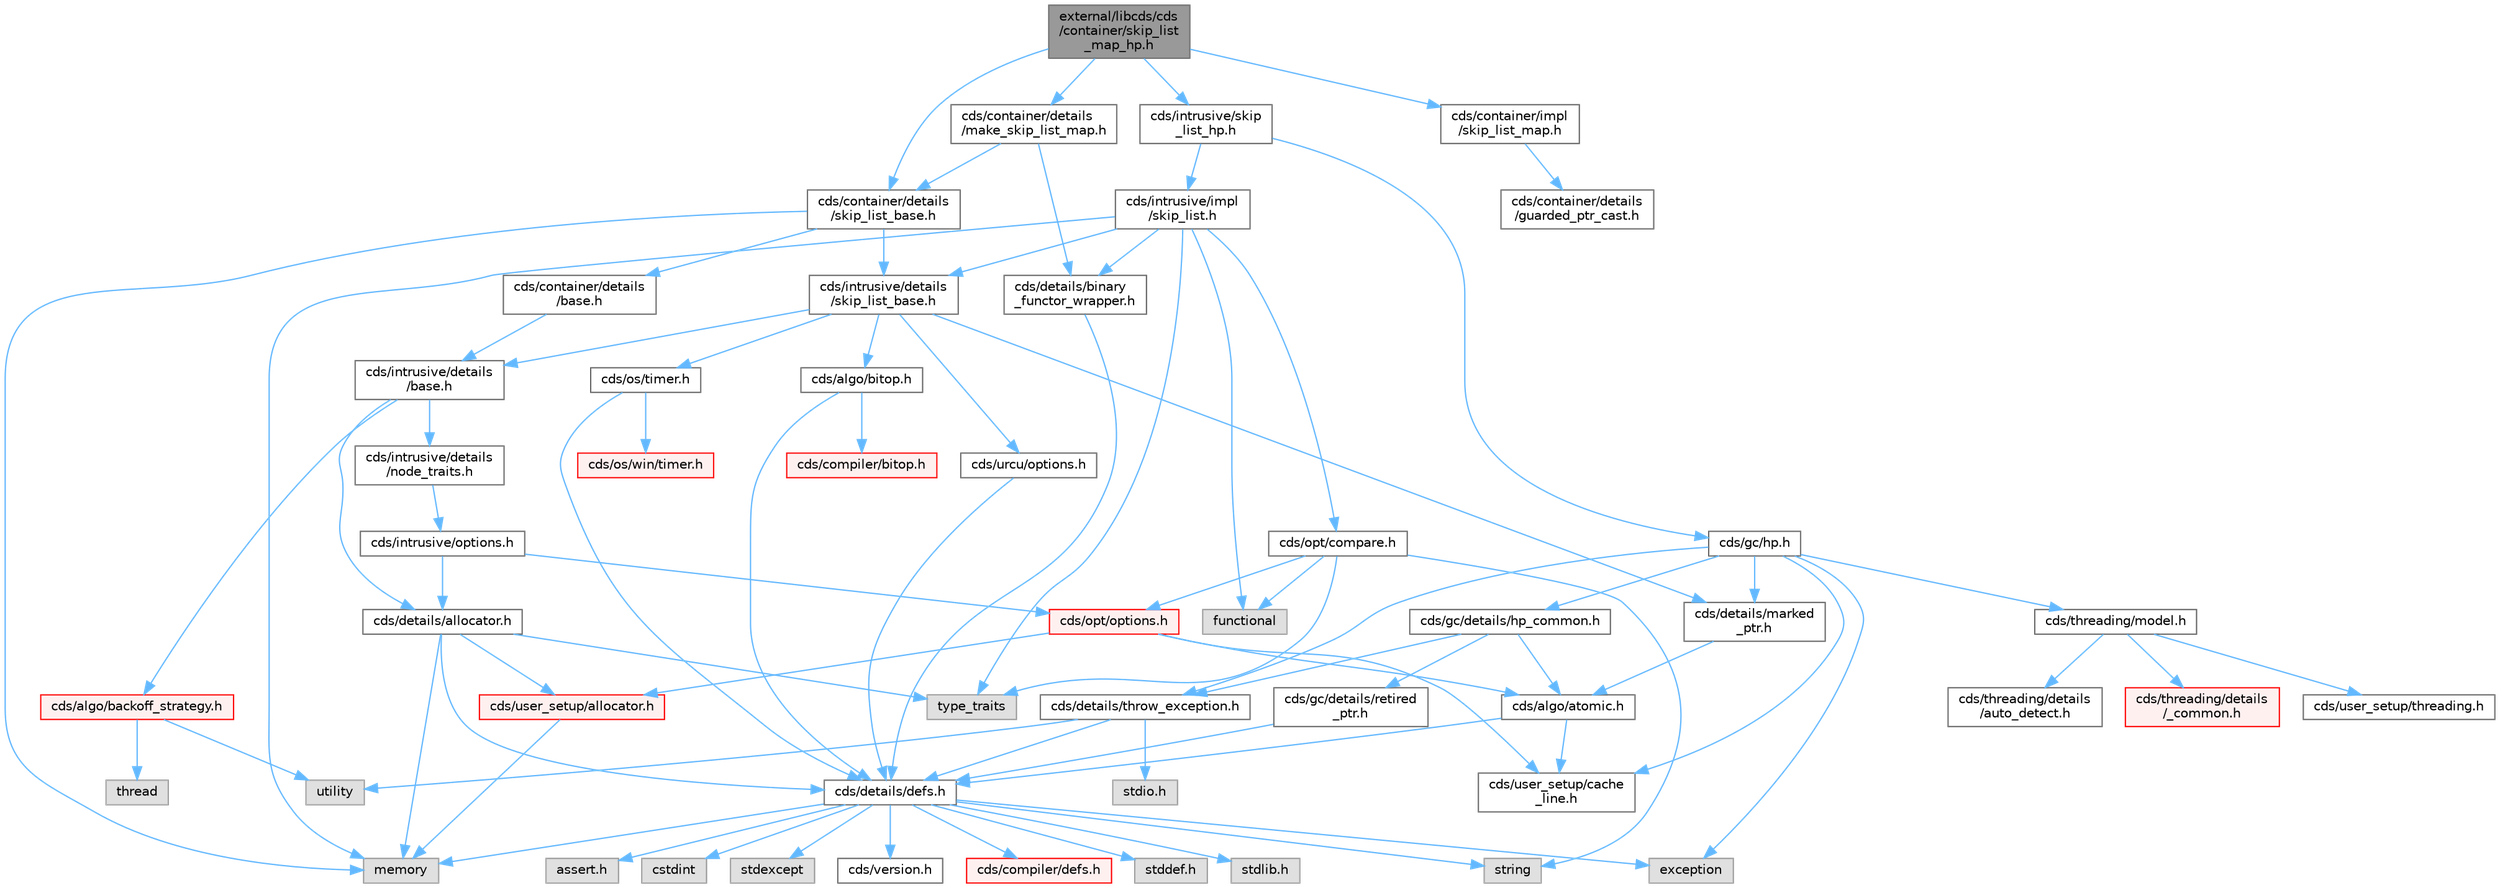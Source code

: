 digraph "external/libcds/cds/container/skip_list_map_hp.h"
{
 // LATEX_PDF_SIZE
  bgcolor="transparent";
  edge [fontname=Helvetica,fontsize=10,labelfontname=Helvetica,labelfontsize=10];
  node [fontname=Helvetica,fontsize=10,shape=box,height=0.2,width=0.4];
  Node1 [id="Node000001",label="external/libcds/cds\l/container/skip_list\l_map_hp.h",height=0.2,width=0.4,color="gray40", fillcolor="grey60", style="filled", fontcolor="black",tooltip=" "];
  Node1 -> Node2 [id="edge80_Node000001_Node000002",color="steelblue1",style="solid",tooltip=" "];
  Node2 [id="Node000002",label="cds/container/details\l/skip_list_base.h",height=0.2,width=0.4,color="grey40", fillcolor="white", style="filled",URL="$container_2details_2skip__list__base_8h.html",tooltip=" "];
  Node2 -> Node3 [id="edge81_Node000002_Node000003",color="steelblue1",style="solid",tooltip=" "];
  Node3 [id="Node000003",label="cds/intrusive/details\l/skip_list_base.h",height=0.2,width=0.4,color="grey40", fillcolor="white", style="filled",URL="$intrusive_2details_2skip__list__base_8h.html",tooltip=" "];
  Node3 -> Node4 [id="edge82_Node000003_Node000004",color="steelblue1",style="solid",tooltip=" "];
  Node4 [id="Node000004",label="cds/intrusive/details\l/base.h",height=0.2,width=0.4,color="grey40", fillcolor="white", style="filled",URL="$external_2libcds_2cds_2intrusive_2details_2base_8h.html",tooltip=" "];
  Node4 -> Node5 [id="edge83_Node000004_Node000005",color="steelblue1",style="solid",tooltip=" "];
  Node5 [id="Node000005",label="cds/intrusive/details\l/node_traits.h",height=0.2,width=0.4,color="grey40", fillcolor="white", style="filled",URL="$node__traits_8h.html",tooltip=" "];
  Node5 -> Node6 [id="edge84_Node000005_Node000006",color="steelblue1",style="solid",tooltip=" "];
  Node6 [id="Node000006",label="cds/intrusive/options.h",height=0.2,width=0.4,color="grey40", fillcolor="white", style="filled",URL="$intrusive_2options_8h.html",tooltip=" "];
  Node6 -> Node7 [id="edge85_Node000006_Node000007",color="steelblue1",style="solid",tooltip=" "];
  Node7 [id="Node000007",label="cds/opt/options.h",height=0.2,width=0.4,color="red", fillcolor="#FFF0F0", style="filled",URL="$opt_2options_8h.html",tooltip=" "];
  Node7 -> Node23 [id="edge86_Node000007_Node000023",color="steelblue1",style="solid",tooltip=" "];
  Node23 [id="Node000023",label="cds/user_setup/allocator.h",height=0.2,width=0.4,color="red", fillcolor="#FFF0F0", style="filled",URL="$external_2libcds_2cds_2user__setup_2allocator_8h.html",tooltip="Default implementation of allocator classes."];
  Node23 -> Node18 [id="edge87_Node000023_Node000018",color="steelblue1",style="solid",tooltip=" "];
  Node18 [id="Node000018",label="memory",height=0.2,width=0.4,color="grey60", fillcolor="#E0E0E0", style="filled",tooltip=" "];
  Node7 -> Node38 [id="edge88_Node000007_Node000038",color="steelblue1",style="solid",tooltip=" "];
  Node38 [id="Node000038",label="cds/user_setup/cache\l_line.h",height=0.2,width=0.4,color="grey40", fillcolor="white", style="filled",URL="$cache__line_8h.html",tooltip="Cache-line size definition"];
  Node7 -> Node39 [id="edge89_Node000007_Node000039",color="steelblue1",style="solid",tooltip=" "];
  Node39 [id="Node000039",label="cds/algo/atomic.h",height=0.2,width=0.4,color="grey40", fillcolor="white", style="filled",URL="$external_2libcds_2cds_2algo_2atomic_8h.html",tooltip=" "];
  Node39 -> Node10 [id="edge90_Node000039_Node000010",color="steelblue1",style="solid",tooltip=" "];
  Node10 [id="Node000010",label="cds/details/defs.h",height=0.2,width=0.4,color="grey40", fillcolor="white", style="filled",URL="$details_2defs_8h.html",tooltip=" "];
  Node10 -> Node11 [id="edge91_Node000010_Node000011",color="steelblue1",style="solid",tooltip=" "];
  Node11 [id="Node000011",label="stddef.h",height=0.2,width=0.4,color="grey60", fillcolor="#E0E0E0", style="filled",tooltip=" "];
  Node10 -> Node12 [id="edge92_Node000010_Node000012",color="steelblue1",style="solid",tooltip=" "];
  Node12 [id="Node000012",label="stdlib.h",height=0.2,width=0.4,color="grey60", fillcolor="#E0E0E0", style="filled",tooltip=" "];
  Node10 -> Node13 [id="edge93_Node000010_Node000013",color="steelblue1",style="solid",tooltip=" "];
  Node13 [id="Node000013",label="assert.h",height=0.2,width=0.4,color="grey60", fillcolor="#E0E0E0", style="filled",tooltip=" "];
  Node10 -> Node14 [id="edge94_Node000010_Node000014",color="steelblue1",style="solid",tooltip=" "];
  Node14 [id="Node000014",label="cstdint",height=0.2,width=0.4,color="grey60", fillcolor="#E0E0E0", style="filled",tooltip=" "];
  Node10 -> Node15 [id="edge95_Node000010_Node000015",color="steelblue1",style="solid",tooltip=" "];
  Node15 [id="Node000015",label="exception",height=0.2,width=0.4,color="grey60", fillcolor="#E0E0E0", style="filled",tooltip=" "];
  Node10 -> Node16 [id="edge96_Node000010_Node000016",color="steelblue1",style="solid",tooltip=" "];
  Node16 [id="Node000016",label="stdexcept",height=0.2,width=0.4,color="grey60", fillcolor="#E0E0E0", style="filled",tooltip=" "];
  Node10 -> Node17 [id="edge97_Node000010_Node000017",color="steelblue1",style="solid",tooltip=" "];
  Node17 [id="Node000017",label="string",height=0.2,width=0.4,color="grey60", fillcolor="#E0E0E0", style="filled",tooltip=" "];
  Node10 -> Node18 [id="edge98_Node000010_Node000018",color="steelblue1",style="solid",tooltip=" "];
  Node10 -> Node19 [id="edge99_Node000010_Node000019",color="steelblue1",style="solid",tooltip=" "];
  Node19 [id="Node000019",label="cds/version.h",height=0.2,width=0.4,color="grey40", fillcolor="white", style="filled",URL="$external_2libcds_2cds_2version_8h.html",tooltip=" "];
  Node10 -> Node20 [id="edge100_Node000010_Node000020",color="steelblue1",style="solid",tooltip=" "];
  Node20 [id="Node000020",label="cds/compiler/defs.h",height=0.2,width=0.4,color="red", fillcolor="#FFF0F0", style="filled",URL="$compiler_2defs_8h.html",tooltip=" "];
  Node39 -> Node38 [id="edge101_Node000039_Node000038",color="steelblue1",style="solid",tooltip=" "];
  Node6 -> Node40 [id="edge102_Node000006_Node000040",color="steelblue1",style="solid",tooltip=" "];
  Node40 [id="Node000040",label="cds/details/allocator.h",height=0.2,width=0.4,color="grey40", fillcolor="white", style="filled",URL="$external_2libcds_2cds_2details_2allocator_8h.html",tooltip=" "];
  Node40 -> Node41 [id="edge103_Node000040_Node000041",color="steelblue1",style="solid",tooltip=" "];
  Node41 [id="Node000041",label="type_traits",height=0.2,width=0.4,color="grey60", fillcolor="#E0E0E0", style="filled",tooltip=" "];
  Node40 -> Node18 [id="edge104_Node000040_Node000018",color="steelblue1",style="solid",tooltip=" "];
  Node40 -> Node10 [id="edge105_Node000040_Node000010",color="steelblue1",style="solid",tooltip=" "];
  Node40 -> Node23 [id="edge106_Node000040_Node000023",color="steelblue1",style="solid",tooltip=" "];
  Node4 -> Node40 [id="edge107_Node000004_Node000040",color="steelblue1",style="solid",tooltip=" "];
  Node4 -> Node42 [id="edge108_Node000004_Node000042",color="steelblue1",style="solid",tooltip=" "];
  Node42 [id="Node000042",label="cds/algo/backoff_strategy.h",height=0.2,width=0.4,color="red", fillcolor="#FFF0F0", style="filled",URL="$backoff__strategy_8h.html",tooltip=" "];
  Node42 -> Node37 [id="edge109_Node000042_Node000037",color="steelblue1",style="solid",tooltip=" "];
  Node37 [id="Node000037",label="utility",height=0.2,width=0.4,color="grey60", fillcolor="#E0E0E0", style="filled",tooltip=" "];
  Node42 -> Node33 [id="edge110_Node000042_Node000033",color="steelblue1",style="solid",tooltip=" "];
  Node33 [id="Node000033",label="thread",height=0.2,width=0.4,color="grey60", fillcolor="#E0E0E0", style="filled",tooltip=" "];
  Node3 -> Node46 [id="edge111_Node000003_Node000046",color="steelblue1",style="solid",tooltip=" "];
  Node46 [id="Node000046",label="cds/details/marked\l_ptr.h",height=0.2,width=0.4,color="grey40", fillcolor="white", style="filled",URL="$marked__ptr_8h.html",tooltip=" "];
  Node46 -> Node39 [id="edge112_Node000046_Node000039",color="steelblue1",style="solid",tooltip=" "];
  Node3 -> Node29 [id="edge113_Node000003_Node000029",color="steelblue1",style="solid",tooltip=" "];
  Node29 [id="Node000029",label="cds/algo/bitop.h",height=0.2,width=0.4,color="grey40", fillcolor="white", style="filled",URL="$algo_2bitop_8h.html",tooltip=" "];
  Node29 -> Node10 [id="edge114_Node000029_Node000010",color="steelblue1",style="solid",tooltip=" "];
  Node29 -> Node30 [id="edge115_Node000029_Node000030",color="steelblue1",style="solid",tooltip=" "];
  Node30 [id="Node000030",label="cds/compiler/bitop.h",height=0.2,width=0.4,color="red", fillcolor="#FFF0F0", style="filled",URL="$compiler_2bitop_8h.html",tooltip=" "];
  Node3 -> Node47 [id="edge116_Node000003_Node000047",color="steelblue1",style="solid",tooltip=" "];
  Node47 [id="Node000047",label="cds/os/timer.h",height=0.2,width=0.4,color="grey40", fillcolor="white", style="filled",URL="$timer_8h.html",tooltip=" "];
  Node47 -> Node10 [id="edge117_Node000047_Node000010",color="steelblue1",style="solid",tooltip=" "];
  Node47 -> Node48 [id="edge118_Node000047_Node000048",color="steelblue1",style="solid",tooltip=" "];
  Node48 [id="Node000048",label="cds/os/win/timer.h",height=0.2,width=0.4,color="red", fillcolor="#FFF0F0", style="filled",URL="$win_2timer_8h.html",tooltip=" "];
  Node3 -> Node50 [id="edge119_Node000003_Node000050",color="steelblue1",style="solid",tooltip=" "];
  Node50 [id="Node000050",label="cds/urcu/options.h",height=0.2,width=0.4,color="grey40", fillcolor="white", style="filled",URL="$urcu_2options_8h.html",tooltip=" "];
  Node50 -> Node10 [id="edge120_Node000050_Node000010",color="steelblue1",style="solid",tooltip=" "];
  Node2 -> Node51 [id="edge121_Node000002_Node000051",color="steelblue1",style="solid",tooltip=" "];
  Node51 [id="Node000051",label="cds/container/details\l/base.h",height=0.2,width=0.4,color="grey40", fillcolor="white", style="filled",URL="$external_2libcds_2cds_2container_2details_2base_8h.html",tooltip=" "];
  Node51 -> Node4 [id="edge122_Node000051_Node000004",color="steelblue1",style="solid",tooltip=" "];
  Node2 -> Node18 [id="edge123_Node000002_Node000018",color="steelblue1",style="solid",tooltip=" "];
  Node1 -> Node52 [id="edge124_Node000001_Node000052",color="steelblue1",style="solid",tooltip=" "];
  Node52 [id="Node000052",label="cds/intrusive/skip\l_list_hp.h",height=0.2,width=0.4,color="grey40", fillcolor="white", style="filled",URL="$skip__list__hp_8h.html",tooltip=" "];
  Node52 -> Node53 [id="edge125_Node000052_Node000053",color="steelblue1",style="solid",tooltip=" "];
  Node53 [id="Node000053",label="cds/gc/hp.h",height=0.2,width=0.4,color="grey40", fillcolor="white", style="filled",URL="$hp_8h.html",tooltip=" "];
  Node53 -> Node15 [id="edge126_Node000053_Node000015",color="steelblue1",style="solid",tooltip=" "];
  Node53 -> Node54 [id="edge127_Node000053_Node000054",color="steelblue1",style="solid",tooltip=" "];
  Node54 [id="Node000054",label="cds/gc/details/hp_common.h",height=0.2,width=0.4,color="grey40", fillcolor="white", style="filled",URL="$hp__common_8h.html",tooltip=" "];
  Node54 -> Node39 [id="edge128_Node000054_Node000039",color="steelblue1",style="solid",tooltip=" "];
  Node54 -> Node55 [id="edge129_Node000054_Node000055",color="steelblue1",style="solid",tooltip=" "];
  Node55 [id="Node000055",label="cds/gc/details/retired\l_ptr.h",height=0.2,width=0.4,color="grey40", fillcolor="white", style="filled",URL="$retired__ptr_8h.html",tooltip=" "];
  Node55 -> Node10 [id="edge130_Node000055_Node000010",color="steelblue1",style="solid",tooltip=" "];
  Node54 -> Node35 [id="edge131_Node000054_Node000035",color="steelblue1",style="solid",tooltip=" "];
  Node35 [id="Node000035",label="cds/details/throw_exception.h",height=0.2,width=0.4,color="grey40", fillcolor="white", style="filled",URL="$throw__exception_8h.html",tooltip=" "];
  Node35 -> Node10 [id="edge132_Node000035_Node000010",color="steelblue1",style="solid",tooltip=" "];
  Node35 -> Node36 [id="edge133_Node000035_Node000036",color="steelblue1",style="solid",tooltip=" "];
  Node36 [id="Node000036",label="stdio.h",height=0.2,width=0.4,color="grey60", fillcolor="#E0E0E0", style="filled",tooltip=" "];
  Node35 -> Node37 [id="edge134_Node000035_Node000037",color="steelblue1",style="solid",tooltip=" "];
  Node53 -> Node56 [id="edge135_Node000053_Node000056",color="steelblue1",style="solid",tooltip=" "];
  Node56 [id="Node000056",label="cds/threading/model.h",height=0.2,width=0.4,color="grey40", fillcolor="white", style="filled",URL="$model_8h.html",tooltip=" "];
  Node56 -> Node57 [id="edge136_Node000056_Node000057",color="steelblue1",style="solid",tooltip=" "];
  Node57 [id="Node000057",label="cds/threading/details\l/_common.h",height=0.2,width=0.4,color="red", fillcolor="#FFF0F0", style="filled",URL="$__common_8h.html",tooltip=" "];
  Node56 -> Node65 [id="edge137_Node000056_Node000065",color="steelblue1",style="solid",tooltip=" "];
  Node65 [id="Node000065",label="cds/user_setup/threading.h",height=0.2,width=0.4,color="grey40", fillcolor="white", style="filled",URL="$external_2libcds_2cds_2user__setup_2threading_8h.html",tooltip=" "];
  Node56 -> Node66 [id="edge138_Node000056_Node000066",color="steelblue1",style="solid",tooltip=" "];
  Node66 [id="Node000066",label="cds/threading/details\l/auto_detect.h",height=0.2,width=0.4,color="grey40", fillcolor="white", style="filled",URL="$auto__detect_8h.html",tooltip=" "];
  Node53 -> Node35 [id="edge139_Node000053_Node000035",color="steelblue1",style="solid",tooltip=" "];
  Node53 -> Node46 [id="edge140_Node000053_Node000046",color="steelblue1",style="solid",tooltip=" "];
  Node53 -> Node38 [id="edge141_Node000053_Node000038",color="steelblue1",style="solid",tooltip=" "];
  Node52 -> Node67 [id="edge142_Node000052_Node000067",color="steelblue1",style="solid",tooltip=" "];
  Node67 [id="Node000067",label="cds/intrusive/impl\l/skip_list.h",height=0.2,width=0.4,color="grey40", fillcolor="white", style="filled",URL="$skip__list_8h.html",tooltip=" "];
  Node67 -> Node41 [id="edge143_Node000067_Node000041",color="steelblue1",style="solid",tooltip=" "];
  Node67 -> Node18 [id="edge144_Node000067_Node000018",color="steelblue1",style="solid",tooltip=" "];
  Node67 -> Node68 [id="edge145_Node000067_Node000068",color="steelblue1",style="solid",tooltip=" "];
  Node68 [id="Node000068",label="functional",height=0.2,width=0.4,color="grey60", fillcolor="#E0E0E0", style="filled",tooltip=" "];
  Node67 -> Node3 [id="edge146_Node000067_Node000003",color="steelblue1",style="solid",tooltip=" "];
  Node67 -> Node69 [id="edge147_Node000067_Node000069",color="steelblue1",style="solid",tooltip=" "];
  Node69 [id="Node000069",label="cds/opt/compare.h",height=0.2,width=0.4,color="grey40", fillcolor="white", style="filled",URL="$external_2libcds_2cds_2opt_2compare_8h.html",tooltip=" "];
  Node69 -> Node41 [id="edge148_Node000069_Node000041",color="steelblue1",style="solid",tooltip=" "];
  Node69 -> Node68 [id="edge149_Node000069_Node000068",color="steelblue1",style="solid",tooltip=" "];
  Node69 -> Node17 [id="edge150_Node000069_Node000017",color="steelblue1",style="solid",tooltip=" "];
  Node69 -> Node7 [id="edge151_Node000069_Node000007",color="steelblue1",style="solid",tooltip=" "];
  Node67 -> Node70 [id="edge152_Node000067_Node000070",color="steelblue1",style="solid",tooltip=" "];
  Node70 [id="Node000070",label="cds/details/binary\l_functor_wrapper.h",height=0.2,width=0.4,color="grey40", fillcolor="white", style="filled",URL="$binary__functor__wrapper_8h.html",tooltip=" "];
  Node70 -> Node10 [id="edge153_Node000070_Node000010",color="steelblue1",style="solid",tooltip=" "];
  Node1 -> Node71 [id="edge154_Node000001_Node000071",color="steelblue1",style="solid",tooltip=" "];
  Node71 [id="Node000071",label="cds/container/details\l/make_skip_list_map.h",height=0.2,width=0.4,color="grey40", fillcolor="white", style="filled",URL="$make__skip__list__map_8h.html",tooltip=" "];
  Node71 -> Node2 [id="edge155_Node000071_Node000002",color="steelblue1",style="solid",tooltip=" "];
  Node71 -> Node70 [id="edge156_Node000071_Node000070",color="steelblue1",style="solid",tooltip=" "];
  Node1 -> Node72 [id="edge157_Node000001_Node000072",color="steelblue1",style="solid",tooltip=" "];
  Node72 [id="Node000072",label="cds/container/impl\l/skip_list_map.h",height=0.2,width=0.4,color="grey40", fillcolor="white", style="filled",URL="$skip__list__map_8h.html",tooltip=" "];
  Node72 -> Node73 [id="edge158_Node000072_Node000073",color="steelblue1",style="solid",tooltip=" "];
  Node73 [id="Node000073",label="cds/container/details\l/guarded_ptr_cast.h",height=0.2,width=0.4,color="grey40", fillcolor="white", style="filled",URL="$guarded__ptr__cast_8h.html",tooltip=" "];
}
